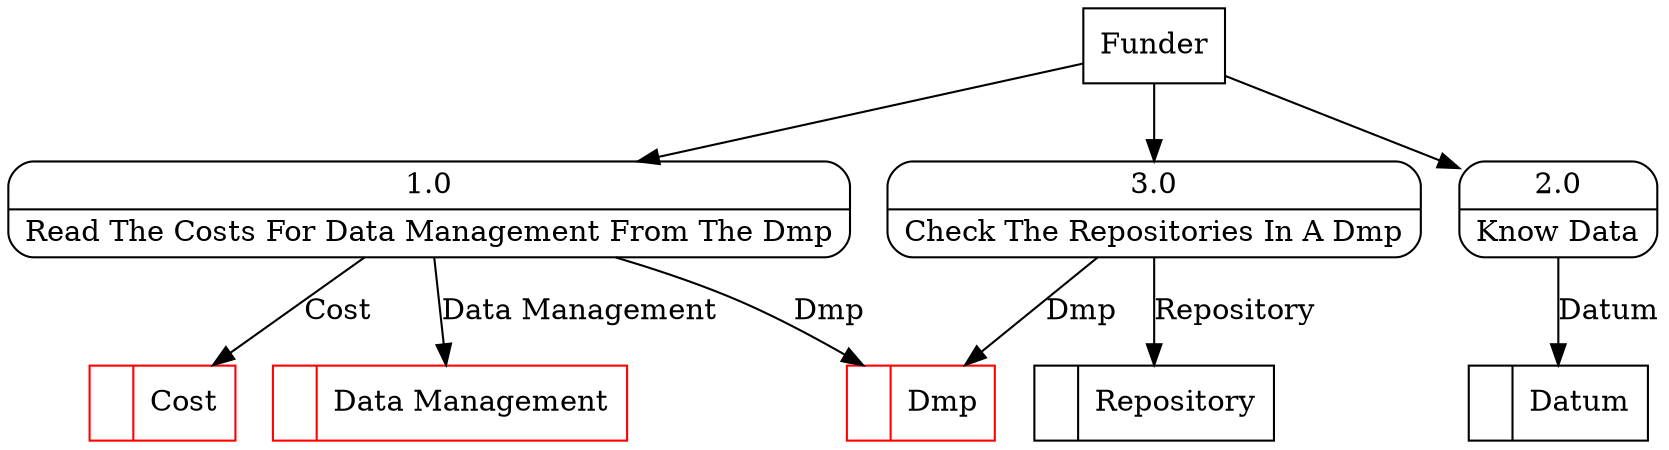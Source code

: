 digraph dfd2{ 
node[shape=record]
200 [label="<f0>  |<f1> Cost " color=red];
201 [label="<f0>  |<f1> Dmp " color=red];
202 [label="<f0>  |<f1> Data Management " color=red];
203 [label="<f0>  |<f1> Datum " ];
204 [label="<f0>  |<f1> Repository " ];
205 [label="Funder" shape=box];
206 [label="{<f0> 1.0|<f1> Read The Costs For Data Management From The Dmp }" shape=Mrecord];
207 [label="{<f0> 2.0|<f1> Know Data }" shape=Mrecord];
208 [label="{<f0> 3.0|<f1> Check The Repositories In A Dmp }" shape=Mrecord];
205 -> 206
205 -> 207
205 -> 208
206 -> 200 [label="Cost"]
206 -> 202 [label="Data Management"]
206 -> 201 [label="Dmp"]
207 -> 203 [label="Datum"]
208 -> 204 [label="Repository"]
208 -> 201 [label="Dmp"]
}